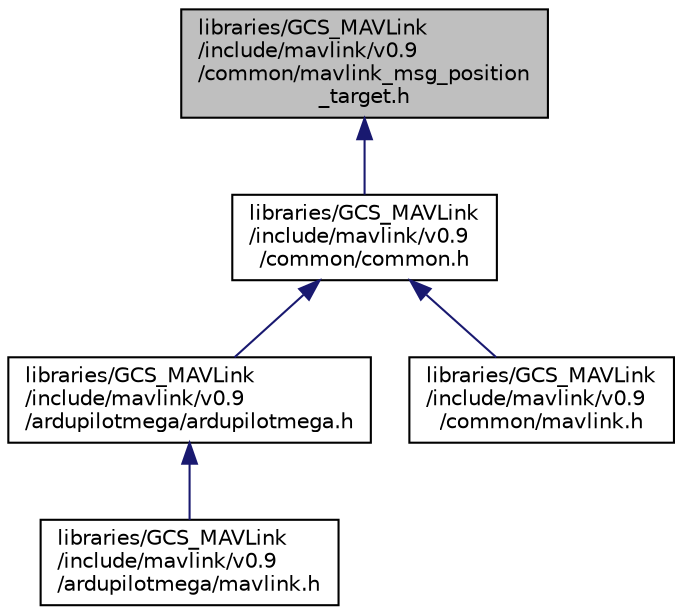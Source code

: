 digraph "libraries/GCS_MAVLink/include/mavlink/v0.9/common/mavlink_msg_position_target.h"
{
 // INTERACTIVE_SVG=YES
  edge [fontname="Helvetica",fontsize="10",labelfontname="Helvetica",labelfontsize="10"];
  node [fontname="Helvetica",fontsize="10",shape=record];
  Node1 [label="libraries/GCS_MAVLink\l/include/mavlink/v0.9\l/common/mavlink_msg_position\l_target.h",height=0.2,width=0.4,color="black", fillcolor="grey75", style="filled" fontcolor="black"];
  Node1 -> Node2 [dir="back",color="midnightblue",fontsize="10",style="solid",fontname="Helvetica"];
  Node2 [label="libraries/GCS_MAVLink\l/include/mavlink/v0.9\l/common/common.h",height=0.2,width=0.4,color="black", fillcolor="white", style="filled",URL="$v0_89_2common_2common_8h.html",tooltip="MAVLink comm protocol generated from common.xml. "];
  Node2 -> Node3 [dir="back",color="midnightblue",fontsize="10",style="solid",fontname="Helvetica"];
  Node3 [label="libraries/GCS_MAVLink\l/include/mavlink/v0.9\l/ardupilotmega/ardupilotmega.h",height=0.2,width=0.4,color="black", fillcolor="white", style="filled",URL="$v0_89_2ardupilotmega_2ardupilotmega_8h.html",tooltip="MAVLink comm protocol generated from ardupilotmega.xml. "];
  Node3 -> Node4 [dir="back",color="midnightblue",fontsize="10",style="solid",fontname="Helvetica"];
  Node4 [label="libraries/GCS_MAVLink\l/include/mavlink/v0.9\l/ardupilotmega/mavlink.h",height=0.2,width=0.4,color="black", fillcolor="white", style="filled",URL="$v0_89_2ardupilotmega_2mavlink_8h.html",tooltip="MAVLink comm protocol built from ardupilotmega.xml. "];
  Node2 -> Node5 [dir="back",color="midnightblue",fontsize="10",style="solid",fontname="Helvetica"];
  Node5 [label="libraries/GCS_MAVLink\l/include/mavlink/v0.9\l/common/mavlink.h",height=0.2,width=0.4,color="black", fillcolor="white", style="filled",URL="$v0_89_2common_2mavlink_8h.html",tooltip="MAVLink comm protocol built from common.xml. "];
}
